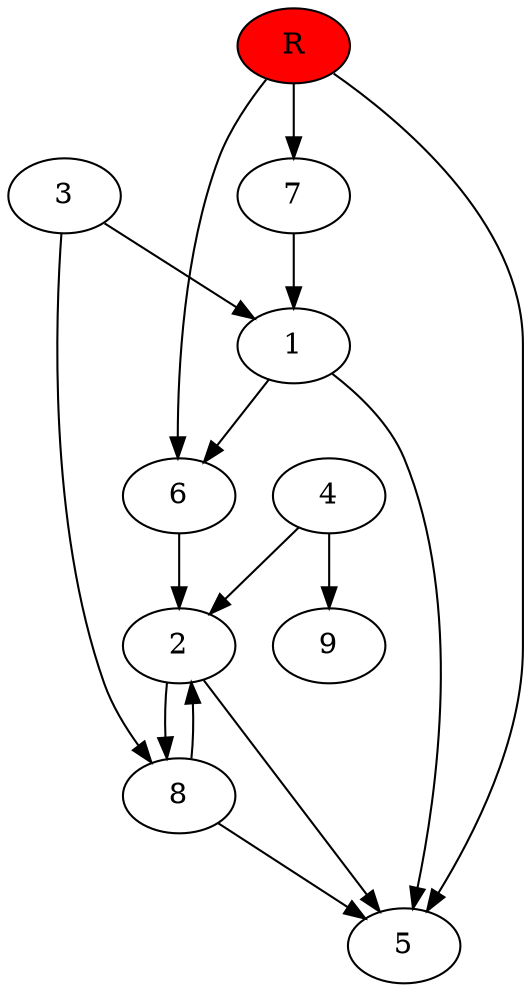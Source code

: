 digraph prb16521 {
	1
	2
	3
	4
	5
	6
	7
	8
	R [fillcolor="#ff0000" style=filled]
	1 -> 5
	1 -> 6
	2 -> 5
	2 -> 8
	3 -> 1
	3 -> 8
	4 -> 2
	4 -> 9
	6 -> 2
	7 -> 1
	8 -> 2
	8 -> 5
	R -> 5
	R -> 6
	R -> 7
}
